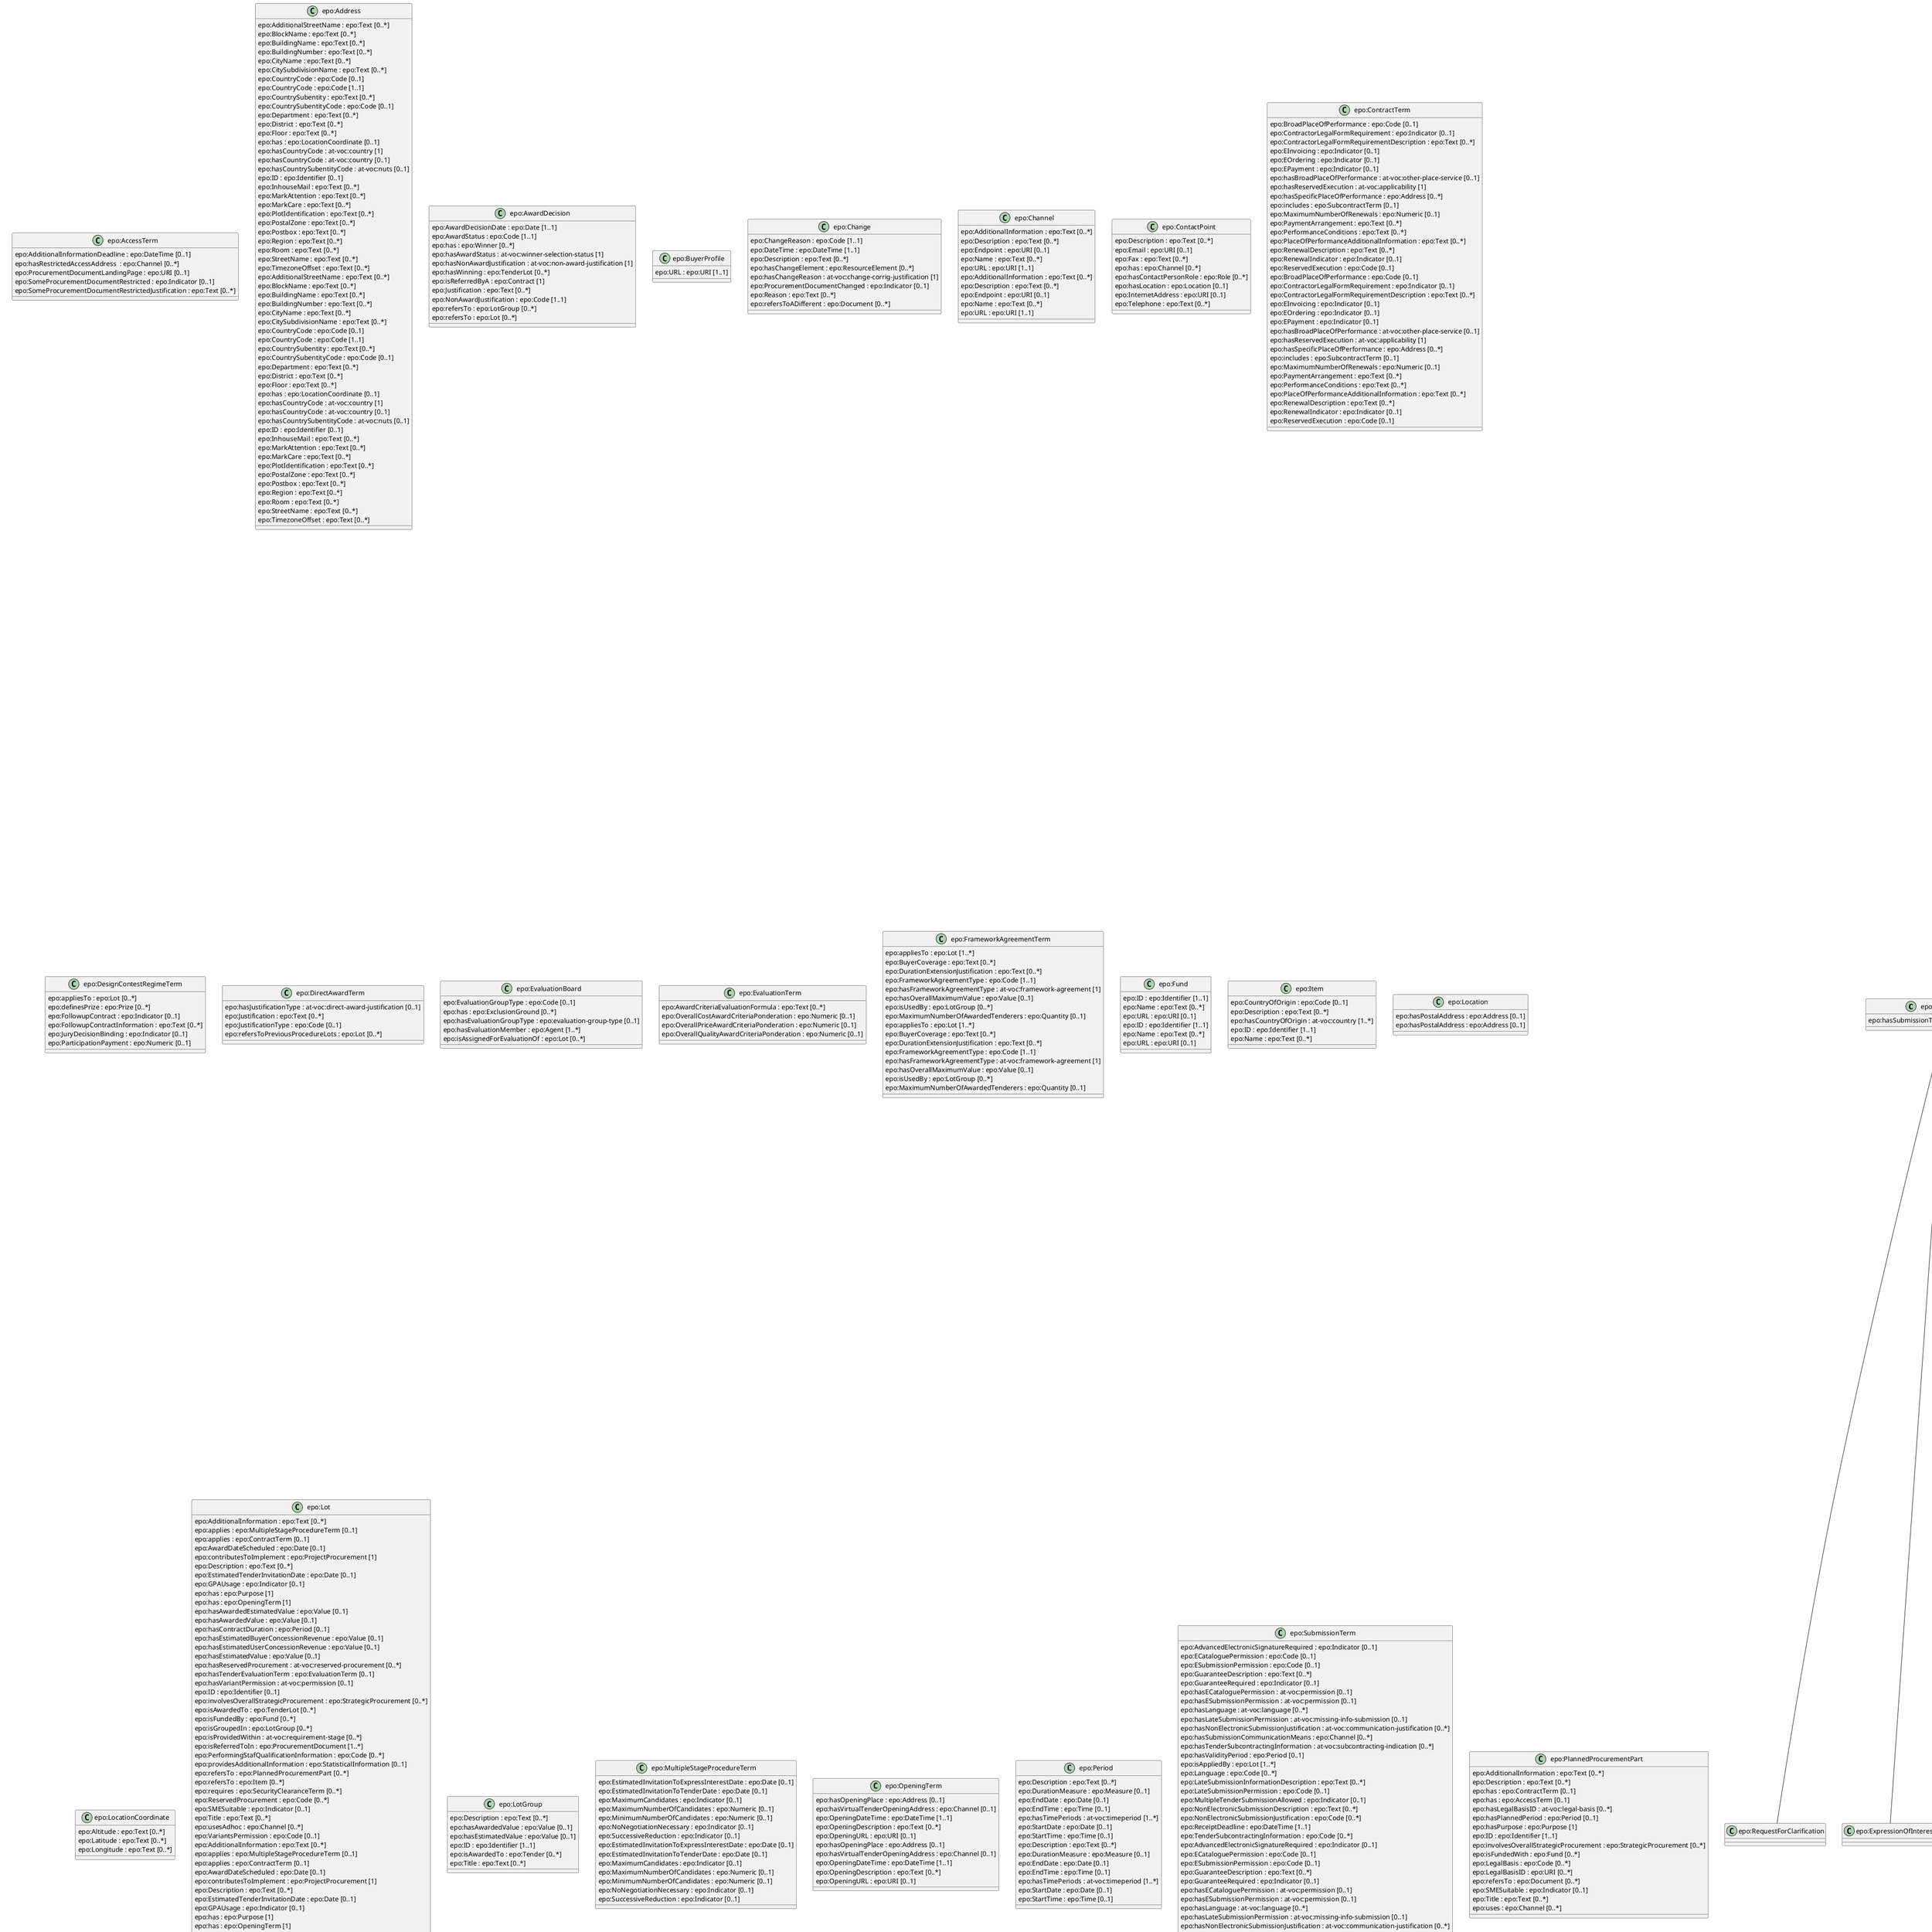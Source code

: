 
@startuml
class "epo:TenderDocument" {
  epo:hasSubmissionTerm : epo:SubmissionTerm [1]
}
class "epo:RequestForClarification" {

}
class "epo:ExpressionOfInterest" {

}
class "epo:RequestForParticipation" {

}
class "epo:AccessTerm" {
  epo:AdditionalInformationDeadline : epo:DateTime [0..1]
  epo:hasRestrictedAccessAddress  : epo:Channel [0..*]
  epo:ProcurementDocumentLandingPage : epo:URI [0..1]
  epo:SomeProcurementDocumentRestricted : epo:Indicator [0..1]
  epo:SomeProcurementDocumentRestrictedJustification : epo:Text [0..*]
}
class "epo:Address" {
  epo:AdditionalStreetName : epo:Text [0..*]
  epo:BlockName : epo:Text [0..*]
  epo:BuildingName : epo:Text [0..*]
  epo:BuildingNumber : epo:Text [0..*]
  epo:CityName : epo:Text [0..*]
  epo:CitySubdivisionName : epo:Text [0..*]
  epo:CountryCode : epo:Code [0..1]
  epo:CountryCode : epo:Code [1..1]
  epo:CountrySubentity : epo:Text [0..*]
  epo:CountrySubentityCode : epo:Code [0..1]
  epo:Department : epo:Text [0..*]
  epo:District : epo:Text [0..*]
  epo:Floor : epo:Text [0..*]
  epo:has : epo:LocationCoordinate [0..1]
  epo:hasCountryCode : at-voc:country [1]
  epo:hasCountryCode : at-voc:country [0..1]
  epo:hasCountrySubentityCode : at-voc:nuts [0..1]
  epo:ID : epo:Identifier [0..1]
  epo:InhouseMail : epo:Text [0..*]
  epo:MarkAttention : epo:Text [0..*]
  epo:MarkCare : epo:Text [0..*]
  epo:PlotIdentification : epo:Text [0..*]
  epo:PostalZone : epo:Text [0..*]
  epo:Postbox : epo:Text [0..*]
  epo:Region : epo:Text [0..*]
  epo:Room : epo:Text [0..*]
  epo:StreetName : epo:Text [0..*]
  epo:TimezoneOffset : epo:Text [0..*]
}
class "epo:Agent" {
  epo:Alias : epo:Text [0..*]
  epo:delegatesAncillaryActivitiesOn : epo:Agent [0..*]
  epo:ID : epo:Identifier [0..*]
  epo:isCreatorOf : epo:Document [1..*]
  epo:playsRole : epo:Role [0..*]
  epo:provides : epo:RegulatoryFrameworkInformation [0..*]
}
class "epo:AwardCriterion" {
  epo:AwardCriterionType : epo:Code [0..1]
  epo:Description : epo:Text [0..*]
  epo:FixedValue : epo:Numeric [0..1]
  epo:FixedValueType : epo:Code [0..1]
  epo:Formula : epo:Text [0..*]
  epo:hasAwardCriterionType : at-voc:award-criterion-type [0..1]
  epo:hasFixedValueType : at-voc:number-fixed [0..1]
  epo:hasThresholdType : at-voc:number-threshold [0..*]
  epo:hasWeightValueType : at-voc:number-weight [0..1]
  epo:ID : epo:Identifier [1..1]
  epo:isUsedToAward : epo:LotGroup [0..*]
  epo:isUsedToAward : epo:Lot [0..*]
  epo:ThresholdType : epo:Code [0..*]
  epo:ThresholdValue : epo:Numeric [0..1]
  epo:WeightValue : epo:Numeric [0..1]
  epo:WeightValueType : epo:Code [0..1]
  epo:WeigthingJustification : epo:Text [0..*]
}
class "epo:AwardDecision" {
  epo:AwardDecisionDate : epo:Date [1..1]
  epo:AwardStatus : epo:Code [1..1]
  epo:has : epo:Winner [0..*]
  epo:hasAwardStatus : at-voc:winner-selection-status [1]
  epo:hasNonAwardJustification : at-voc:non-award-justification [1]
  epo:hasWinning : epo:TenderLot [0..*]
  epo:isReferredByA : epo:Contract [1]
  epo:Justification : epo:Text [0..*]
  epo:NonAwardJustification : epo:Code [1..1]
  epo:refersTo : epo:LotGroup [0..*]
  epo:refersTo : epo:Lot [0..*]
}
class "epo:Business" {
  epo:hasBeneficialOwner : epo:Person [0..*]
  epo:hasSize : at-voc:economic-operator-size [0..1]
  epo:ListedCompany : epo:Indicator [0..1]
  epo:Size : epo:Code [0..1]
}
class "epo:Buyer" {
  epo:ActivityDescription : epo:Text [0..*]
  epo:appoints : epo:EvaluationBoard [0..1]
  epo:BuyerLegalType : epo:Code [0..1]
  epo:BuyerLegalTypeDescription : epo:Text [0..*]
  epo:ContractingEntity : epo:Indicator [0..1]
  epo:executesPayment : epo:Lot [0..*]
  epo:has : epo:BuyerProfile [0..1]
  epo:hasBuyerLegalType : at-voc:buyer-legal-type [1]
  epo:hasMainActivityType : at-voc:main-activity [0..1]
  epo:isGroupLeader : epo:Lot [0..*]
  epo:MainActivityType : epo:Code [0..1]
  epo:makesDecsion : epo:AwardDecision [0..*]
  epo:plans : epo:PlannedProcurementPart [0..*]
  epo:processesRequestsToParticipate : epo:Lot [0..*]
  epo:processesTenders : epo:Lot [0..*]
  epo:providesAdditionalInformationAboutProcurementProcedure : epo:Lot [0..*]
  epo:providesOfflineAccessToProcurementDocuments : epo:Lot [0..*]
  epo:providiesMoreInformationOnTimeLimitsForReviewProcedures : epo:Lot [0..*]
  epo:receivesRequestsToParticipate : epo:Lot [0..*]
  epo:receivesTenders : epo:Lot [0..*]
  epo:signsContract : epo:Lot [0..*]
  epo:usesBudgetToPayContract : epo:Lot [0..*]
  reg2015:executesPayment : epo:Procedure [0..*]
  reg2015:isGroupLeader : epo:Procedure [0..*]
  reg2015:processesRequestsToParticipate : epo:Procedure [0..*]
  reg2015:processesTenders : epo:Procedure [0..*]
  reg2015:providesAdditionalInformationAboutProcurementProcedure : epo:Procedure [0..*]
  reg2015:providesMoreInformationOnTimeLimitsForReviewProcedures : epo:Procedure [0..*]
  reg2015:providesOfflineAccessToProcurementDocuments : epo:Procedure [0..*]
  reg2015:receivesRequestsToParticipate : epo:Procedure [0..*]
  reg2015:receivesTenders : epo:Procedure [0..*]
  reg2015:signsContract : epo:Procedure [0..*]
  reg2015:usesBudgetToPayContract : epo:Procedure [0..*]
}
class "epo:BuyerProfile" {
  epo:URL : epo:URI [1..1]
}
class "epo:BuyerProfileNotice" {

}
class "epo:CallForCompetition" {
  epo:isNotifiedThrough : epo:Notice [0..*]
}
class "epo:CallForExpressionOfInterest" {

}
class "epo:CentralPurchasingBody" {
  epo:CPBType : epo:Code [0..1]
  epo:hasCentralPurchasingBodyType : epo:cpb-type [0..1]
}
class "epo:Change" {
  epo:ChangeReason : epo:Code [1..1]
  epo:DateTime : epo:DateTime [1..1]
  epo:Description : epo:Text [0..*]
  epo:hasChangeElement : epo:ResourceElement [0..*]
  epo:hasChangeReason : at-voc:change-corrig-justification [1]
  epo:ProcurementDocumentChanged : epo:Indicator [0..1]
  epo:Reason : epo:Text [0..*]
  epo:refersToADifferent : epo:Document [0..*]
}
class "epo:Channel" {
  epo:AdditionalInformation : epo:Text [0..*]
  epo:Description : epo:Text [0..*]
  epo:Endpoint : epo:URI [0..1]
  epo:Name : epo:Text [0..*]
  epo:URL : epo:URI [1..1]
}
class "epo:ContactPoint" {
  epo:Description : epo:Text [0..*]
  epo:Email : epo:URI [0..1]
  epo:Fax : epo:Text [0..*]
  epo:has : epo:Channel [0..*]
  epo:hasContactPersonRole : epo:Role [0..*]
  epo:hasLocation : epo:Location [0..1]
  epo:InternetAddress : epo:URI [0..1]
  epo:Telephone : epo:Text [0..*]
}
class "epo:Contract" {
  epo:attaches : epo:Document [0..*]
  epo:ContractConclusionDate : epo:Date [0..1]
  epo:EntryintoForceDate : epo:Date [0..1]
  epo:hasContractPurpose : epo:Purpose [1]
  epo:hasDuration : epo:Period [1]
  epo:hasDurationEvaluationPeriod : epo:Period [1]
  epo:hasEstimatedDuration : epo:Period [1]
  epo:hasProcurementValue : epo:Value [1]
  epo:ID : epo:Identifier [1..1]
  epo:isFundedBy : epo:Fund [0..*]
  epo:isSignedBy : epo:Agent [0..*]
  epo:mentions : epo:LotGroup [0..*]
  epo:refersTo : epo:Tender [1..*]
  epo:refersTo : epo:Lot [1..*]
  epo:refersToSignatory : epo:Winner [1..*]
  epo:Title : epo:Text [0..*]
}
class "epo:ContractAwardNotice" {
  epo:hasTotalFrameworkValue : epo:Value [0..1]
  epo:hasTotalValue : epo:Value [0..1]
  epo:notifiesAwardResult : epo:AwardDecision [1]
  epo:summarisesProcedure : epo:Procedure [0..*]
}
class "epo:ContractModificationNotice" {
  epo:Description : epo:Text [0..*]
  epo:hasContractModficationJustification : at-voc:modification-justification [1]
  epo:Justification : epo:Text [0..*]
  epo:ModificationReason : epo:Code [1..1]
  epo:modifies : epo:Contract [1]
  epo:refersTo : epo:ContractAwardNotice [1]
}
class "epo:ContractNotice" {
  epo:Recurrence : epo:Indicator [0..1]
  epo:RecurrenceDescription : epo:Text [0..*]
  epo:RecurrenceDescription : epo:Text [0..1]
}
class "epo:Contractor" {

}
class "epo:ContractTerm" {
  epo:BroadPlaceOfPerformance : epo:Code [0..1]
  epo:ContractorLegalFormRequirement : epo:Indicator [0..1]
  epo:ContractorLegalFormRequirementDescription : epo:Text [0..*]
  epo:EInvoicing : epo:Indicator [0..1]
  epo:EOrdering : epo:Indicator [0..1]
  epo:EPayment : epo:Indicator [0..1]
  epo:hasBroadPlaceOfPerformance : at-voc:other-place-service [0..1]
  epo:hasReservedExecution : at-voc:applicability [1]
  epo:hasSpecificPlaceOfPerformance : epo:Address [0..*]
  epo:includes : epo:SubcontractTerm [0..1]
  epo:MaximumNumberOfRenewals : epo:Numeric [0..1]
  epo:PaymentArrangement : epo:Text [0..*]
  epo:PerformanceConditions : epo:Text [0..*]
  epo:PlaceOfPerformanceAdditionalInformation : epo:Text [0..*]
  epo:RenewalDescription : epo:Text [0..*]
  epo:RenewalIndicator : epo:Indicator [0..1]
  epo:ReservedExecution : epo:Code [0..1]
}
class "epo:DesignContestRegimeTerm" {
  epo:appliesTo : epo:Lot [0..*]
  epo:definesPrize : epo:Prize [0..*]
  epo:FollowupContract : epo:Indicator [0..1]
  epo:FollowupContractInformation : epo:Text [0..*]
  epo:JuryDecisionBinding : epo:Indicator [0..1]
  epo:ParticipationPayment : epo:Numeric [0..1]
}
class "epo:DirectAwardTerm" {
  epo:hasJustificationType : at-voc:direct-award-justification [0..1]
  epo:Justification : epo:Text [0..*]
  epo:JustificationType : epo:Code [0..1]
  epo:refersToPreviousProcedureLots : epo:Lot [0..*]
}
class "epo:Document" {
  epo:changeRefersToInstance : epo:Document [0..*]
  epo:DispatchDate : epo:Date [0..1]
  epo:hasChange : epo:Change [0..*]
  epo:hasNonPublishedElement : epo:PublicationProvision [0..*]
  epo:hasOfficialLanguage : at-voc:language [1..*]
  epo:hasRestrictedCommunicationJustification : at-voc:communication-justification [1]
  epo:hasUnofficialLanguage : at-voc:language [0..*]
  epo:ID : epo:Identifier [0..*]
  epo:includes : epo:RegulatoryFrameworkInformation [0..*]
  epo:IsMadeAvailableVia : epo:Channel [0..*]
  epo:isSubmittedBy : epo:Agent [0..1]
  epo:OfficialLanguage : epo:Code [0..*]
  epo:ReceptionDate : epo:Date [0..1]
  epo:refersToPrevious : epo:Document [0..*]
  epo:relatesTo : epo:Procedure [0..*]
  epo:RestrictedCommunicationsJustification : epo:Code [0..1]
  epo:UnofficialLanguage : epo:Code [0..*]
  epo:UUID : epo:Identifier [1..1]
}
class "epo:DynamicPurchaseSystemTechnique" {
  epo:DPSTermination : epo:Indicator [0..1]
}
class "epo:EAuctionTechnique" {
  epo:EAuctionUsage : epo:Code [0..1]
  epo:hasEAuctionUsage : at-voc:usage [0..1]
}
class "epo:EconomicOperator" {
  epo:EORoleType : epo:Code [1..*]
  epo:hasEORoleType : espd:eo-role-type [1..*]
}
class "epo:EvaluationBoard" {
  epo:EvaluationGroupType : epo:Code [0..1]
  epo:has : epo:ExclusionGround [0..*]
  epo:hasEvaluationGroupType : epo:evaluation-group-type [0..1]
  epo:hasEvaluationMember : epo:Agent [1..*]
  epo:isAssignedForEvaluationOf : epo:Lot [0..*]
}
class "epo:EvaluationTerm" {
  epo:AwardCriteriaEvaluationFormula : epo:Text [0..*]
  epo:OverallCostAwardCriteriaPonderation : epo:Numeric [0..1]
  epo:OverallPriceAwardCriteriaPonderation : epo:Numeric [0..1]
  epo:OverallQualityAwardCriteriaPonderation : epo:Numeric [0..1]
}
class "epo:ExclusionGround" {
  epo:PersonalSituationCondition : epo:Text [0..*]
}
class "epo:FrameworkAgreement" {

}
class "epo:FrameworkAgreementTechnique" {
  epo:isConcludedBy : epo:FrameworkAgreement [0..*]
  epo:isOrganisedIn : epo:LotGroup [0..*]
  epo:uses : epo:EAuctionTechnique [0..*]
}
class "epo:FrameworkAgreementTerm" {
  epo:appliesTo : epo:Lot [1..*]
  epo:BuyerCoverage : epo:Text [0..*]
  epo:DurationExtensionJustification : epo:Text [0..*]
  epo:FrameworkAgreementType : epo:Code [1..1]
  epo:hasFrameworkAgreementType : at-voc:framework-agreement [1]
  epo:hasOverallMaximumValue : epo:Value [0..1]
  epo:isUsedBy : epo:LotGroup [0..*]
  epo:MaximumNumberOfAwardedTenderers : epo:Quantity [0..1]
}
class "epo:Fund" {
  epo:ID : epo:Identifier [1..1]
  epo:Name : epo:Text [0..*]
  epo:URL : epo:URI [0..1]
}
class "epo:GreenProcurement" {
  epo:fulfillsRequirement : at-voc:environmental-impact [1..*]
  epo:FulfillsRequirement : epo:Code [1..*]
}
class "epo:InnovativeProcurement" {
  epo:fulfillsRequirement : at-voc:innovative-acquisition [1..*]
  epo:FulfillsRequirement : epo:Code [1..*]
}
class "epo:Item" {
  epo:CountryOfOrigin : epo:Code [0..1]
  epo:Description : epo:Text [0..*]
  epo:hasCountryOfOrigin : at-voc:country [1..*]
  epo:ID : epo:Identifier [1..1]
  epo:Name : epo:Text [0..*]
}
class "epo:Location" {
  epo:hasPostalAddress : epo:Address [0..1]
}
class "epo:LocationCoordinate" {
  epo:Altitude : epo:Text [0..*]
  epo:Latitude : epo:Text [0..*]
  epo:Longitude : epo:Text [0..*]
}
class "epo:Lot" {
  epo:AdditionalInformation : epo:Text [0..*]
  epo:applies : epo:MultipleStageProcedureTerm [0..1]
  epo:applies : epo:ContractTerm [0..1]
  epo:AwardDateScheduled : epo:Date [0..1]
  epo:contributesToImplement : epo:ProjectProcurement [1]
  epo:Description : epo:Text [0..*]
  epo:EstimatedTenderInvitationDate : epo:Date [0..1]
  epo:GPAUsage : epo:Indicator [0..1]
  epo:has : epo:Purpose [1]
  epo:has : epo:OpeningTerm [1]
  epo:hasAwardedEstimatedValue : epo:Value [0..1]
  epo:hasAwardedValue : epo:Value [0..1]
  epo:hasContractDuration : epo:Period [0..1]
  epo:hasEstimatedBuyerConcessionRevenue : epo:Value [0..1]
  epo:hasEstimatedUserConcessionRevenue : epo:Value [0..1]
  epo:hasEstimatedValue : epo:Value [0..1]
  epo:hasReservedProcurement : at-voc:reserved-procurement [0..*]
  epo:hasTenderEvaluationTerm : epo:EvaluationTerm [0..1]
  epo:hasVariantPermission : at-voc:permission [0..1]
  epo:ID : epo:Identifier [0..1]
  epo:involvesOverallStrategicProcurement : epo:StrategicProcurement [0..*]
  epo:isAwardedTo : epo:TenderLot [0..*]
  epo:isFundedBy : epo:Fund [0..*]
  epo:isGroupedIn : epo:LotGroup [0..*]
  epo:isProvidedWithin : at-voc:requirement-stage [0..*]
  epo:isReferredToIn : epo:ProcurementDocument [1..*]
  epo:PerformingStafQualificationInformation : epo:Code [0..*]
  epo:providesAdditionalInformation : epo:StatisticalInformation [0..1]
  epo:refersTo : epo:PlannedProcurementPart [0..*]
  epo:refersTo : epo:Item [0..*]
  epo:requires : epo:SecurityClearanceTerm [0..*]
  epo:ReservedProcurement : epo:Code [0..*]
  epo:SMESuitable : epo:Indicator [0..1]
  epo:Title : epo:Text [0..*]
  epo:usesAdhoc : epo:Channel [0..*]
  epo:VariantsPermission : epo:Code [0..1]
}
class "epo:LotGroup" {
  epo:Description : epo:Text [0..*]
  epo:hasAwardedValue : epo:Value [0..1]
  epo:hasEstimatedValue : epo:Value [0..1]
  epo:ID : epo:Identifier [1..1]
  epo:isAwardedTo : epo:Tender [0..*]
  epo:Title : epo:Text [0..*]
}
class "epo:Mediator" {

}
class "epo:MultipleStageProcedureTerm" {
  epo:EstimatedInvitationToExpressInterestDate : epo:Date [0..1]
  epo:EstimatedInvitationToTenderDate : epo:Date [0..1]
  epo:MaximumCandidates : epo:Indicator [0..1]
  epo:MaximumNumberOfCandidates : epo:Numeric [0..1]
  epo:MinimumNumberOfCandidates : epo:Numeric [0..1]
  epo:NoNegotiationNecessary : epo:Indicator [0..1]
  epo:SuccessiveReduction : epo:Indicator [0..1]
}
class "epo:Notice" {
  epo:DPSScope : epo:Code [0..1]
  epo:FormType : epo:Code [1..1]
  epo:hasDPSScope : at-voc:dps-usage [0..1]
  epo:hasFormType : at-voc:form-type [1]
  epo:hasNotificationPhasesType : epo:notification-phases-content-types [0..1]
  epo:NotificationContentType : epo:Code [0..1]
  epo:notifies : epo:Procedure [0..*]
  epo:PreferredPublicationDate : epo:Date [0..1]
  epo:PublicationDate : epo:Date [1..1]
  epo:relatesToNotice : epo:Notice [0..*]
}
class "epo:OpeningTerm" {
  epo:hasOpeningPlace : epo:Address [0..1]
  epo:hasVirtualTenderOpeningAddress : epo:Channel [0..1]
  epo:OpeningDateTime : epo:DateTime [1..1]
  epo:OpeningDescription : epo:Text [0..*]
  epo:OpeningURL : epo:URI [0..1]
}
class "epo:Organisation" {
  epo:hasDefaultContactPoint : epo:ContactPoint [1..*]
  epo:hasLocation : epo:Location [0..*]
  epo:isMemberOf : epo:OrganisationGroup [0..*]
  epo:leadOf : epo:OrganisationGroup [0..*]
  epo:LegalFormType : epo:Code [0..1]
  epo:Name : epo:Text [0..*]
}
class "epo:OrganisationGroup" {
  epo:GroupType : epo:Text [0..*]
}
class "epo:Reviewer" {
  epo:providiesMoreInformationOnTimeLimitsForReviewProcedures : epo:Lot [0..*]
  reg2015:providesMoreInformationOnTimeLimitsForReviewProcedures : epo:Procedure [0..*]
}
class "epo:Period" {
  epo:Description : epo:Text [0..*]
  epo:DurationMeasure : epo:Measure [0..1]
  epo:EndDate : epo:Date [0..1]
  epo:EndTime : epo:Time [0..1]
  epo:hasTimePeriods : at-voc:timeperiod [1..*]
  epo:StartDate : epo:Date [0..1]
  epo:StartTime : epo:Time [0..1]
}
class "epo:Technique" {
  epo:Description : epo:Text [0..*]
  epo:hasValidityPeriod : epo:Period [0..1]
  epo:ID : epo:Identifier [0..1]
  epo:isAvailableVia : epo:Channel [0..*]
  epo:isUsedBy : epo:Lot [1..*]
}
class "epo:SubmissionTerm" {
  epo:AdvancedElectronicSignatureRequired : epo:Indicator [0..1]
  epo:ECataloguePermission : epo:Code [0..1]
  epo:ESubmissionPermission : epo:Code [0..1]
  epo:GuaranteeDescription : epo:Text [0..*]
  epo:GuaranteeRequired : epo:Indicator [0..1]
  epo:hasECataloguePermission : at-voc:permission [0..1]
  epo:hasESubmissionPermission : at-voc:permission [0..1]
  epo:hasLanguage : at-voc:language [0..*]
  epo:hasLateSubmissionPermission : at-voc:missing-info-submission [0..1]
  epo:hasNonElectronicSubmissionJustification : at-voc:communication-justification [0..*]
  epo:hasSubmissionCommunicationMeans : epo:Channel [0..*]
  epo:hasTenderSubcontractingInformation : at-voc:subcontracting-indication [0..*]
  epo:hasValidityPeriod : epo:Period [0..1]
  epo:isAppliedBy : epo:Lot [1..*]
  epo:Language : epo:Code [0..*]
  epo:LateSubmissionInformationDescription : epo:Text [0..*]
  epo:LateSubmissionPermission : epo:Code [0..1]
  epo:MultipleTenderSubmissionAllowed : epo:Indicator [0..1]
  epo:NonElectronicSubmissionDescription : epo:Text [0..*]
  epo:NonElectronicSubmissionJustification : epo:Code [0..*]
  epo:ReceiptDeadline : epo:DateTime [1..1]
  epo:TenderSubcontractingInformation : epo:Code [0..*]
}
class "epo:Period" {
  epo:Description : epo:Text [0..*]
  epo:DurationMeasure : epo:Measure [0..1]
  epo:EndDate : epo:Date [0..1]
  epo:EndTime : epo:Time [0..1]
  epo:hasTimePeriods : at-voc:timeperiod [1..*]
  epo:StartDate : epo:Date [0..1]
  epo:StartTime : epo:Time [0..1]
}
class "epo:Person" {
  epo:AlternativeName : epo:Text [0..*]
  epo:BirthFamilyName : epo:Text [0..*]
  epo:DateOfBirth : epo:Date [0..1]
  epo:DateOfDeath : epo:Date [0..1]
  epo:FamilyName : epo:Text [0..*]
  epo:FullName : epo:Text [0..*]
  epo:GivenName : epo:Text [0..*]
  epo:hasCountryOfBirth : epo:Location [1]
  epo:hasLegalLocation : epo:Location [0..1]
  epo:hasNationality : at-voc:country [0..*]
  epo:ID : epo:Identifier [0..1]
  epo:Nationality : epo:Code [0..*]
  epo:PatronimicName : epo:Text [0..*]
}
class "epo:PlannedProcurementPart" {
  epo:AdditionalInformation : epo:Text [0..*]
  epo:Description : epo:Text [0..*]
  epo:has : epo:ContractTerm [0..1]
  epo:has : epo:AccessTerm [0..1]
  epo:hasLegalBasisID : at-voc:legal-basis [0..*]
  epo:hasPlannedPeriod : epo:Period [0..1]
  epo:hasPurpose : epo:Purpose [1]
  epo:ID : epo:Identifier [1..1]
  epo:involvesOverallStrategicProcurement : epo:StrategicProcurement [0..*]
  epo:isFundedWith : epo:Fund [0..*]
  epo:LegalBasis : epo:Code [0..*]
  epo:LegalBasisID : epo:URI [0..*]
  epo:refersTo : epo:Document [0..*]
  epo:SMESuitable : epo:Indicator [0..1]
  epo:Title : epo:Text [0..*]
  epo:uses : epo:Channel [0..*]
}
class "epo:MultipleStageProcedureTerm" {
  epo:EstimatedInvitationToExpressInterestDate : epo:Date [0..1]
  epo:EstimatedInvitationToTenderDate : epo:Date [0..1]
  epo:MaximumCandidates : epo:Indicator [0..1]
  epo:MaximumNumberOfCandidates : epo:Numeric [0..1]
  epo:MinimumNumberOfCandidates : epo:Numeric [0..1]
  epo:NoNegotiationNecessary : epo:Indicator [0..1]
  epo:SuccessiveReduction : epo:Indicator [0..1]
}
class "epo:ContractTerm" {
  epo:BroadPlaceOfPerformance : epo:Code [0..1]
  epo:ContractorLegalFormRequirement : epo:Indicator [0..1]
  epo:ContractorLegalFormRequirementDescription : epo:Text [0..*]
  epo:EInvoicing : epo:Indicator [0..1]
  epo:EOrdering : epo:Indicator [0..1]
  epo:EPayment : epo:Indicator [0..1]
  epo:hasBroadPlaceOfPerformance : at-voc:other-place-service [0..1]
  epo:hasReservedExecution : at-voc:applicability [1]
  epo:hasSpecificPlaceOfPerformance : epo:Address [0..*]
  epo:includes : epo:SubcontractTerm [0..1]
  epo:MaximumNumberOfRenewals : epo:Numeric [0..1]
  epo:PaymentArrangement : epo:Text [0..*]
  epo:PerformanceConditions : epo:Text [0..*]
  epo:PlaceOfPerformanceAdditionalInformation : epo:Text [0..*]
  epo:RenewalDescription : epo:Text [0..*]
  epo:RenewalIndicator : epo:Indicator [0..1]
  epo:ReservedExecution : epo:Code [0..1]
}
class "epo:Fund" {
  epo:ID : epo:Identifier [1..1]
  epo:Name : epo:Text [0..*]
  epo:URL : epo:URI [0..1]
}
class "epo:ProcurementServiceProvider" {
  epo:executesPayment : epo:Lot [0..*]
  epo:isGroupLeader : epo:Lot [0..*]
  epo:manages : epo:BuyerProfile [0..1]
  epo:processesRequestsToParticipate : epo:Lot [0..*]
  epo:processesTenders : epo:Lot [0..*]
  epo:providesAdditionalInformationAboutProcurementProcedure : epo:Lot [0..*]
  epo:providesOfflineAccessToProcurementDocuments : epo:Lot [0..*]
  epo:providiesMoreInformationOnTimeLimitsForReviewProcedures : epo:Lot [0..*]
  epo:receivesRequestsToParticipate : epo:Lot [0..*]
  epo:receivesTenders : epo:Lot [0..*]
  epo:signsContract : epo:Lot [0..*]
  epo:usesBudgetToPayContract : epo:Lot [0..*]
  reg2015:executesPayment : epo:Procedure [0..*]
  reg2015:isGroupLeader : epo:Procedure [0..*]
  reg2015:processesRequestsToParticipate : epo:Procedure [0..*]
  reg2015:processesTenders : epo:Procedure [0..*]
  reg2015:providesAdditionalInformationAboutProcurementProcedure : epo:Procedure [0..*]
  reg2015:providesOfflineAccessToProcurementDocuments : epo:Procedure [0..*]
  reg2015:receivesRequestsToParticipate : epo:Procedure [0..*]
  reg2015:receivesTenders : epo:Procedure [0..*]
  reg2015:signsContract : epo:Procedure [0..*]
  reg2015:usesBudgetToPayContract : epo:Procedure [0..*]
}
class "epo:Role" {
  epo:Description : epo:Text [0..*]
  epo:has : epo:ContactPoint [0..*]
  epo:Title : epo:Text [0..*]
  reg2015:isInvolvedIn : epo:Procedure [0..*]
}
class "epo:Channel" {
  epo:AdditionalInformation : epo:Text [0..*]
  epo:Description : epo:Text [0..*]
  epo:Endpoint : epo:URI [0..1]
  epo:Name : epo:Text [0..*]
  epo:URL : epo:URI [1..1]
}
class "epo:PriorInformationNotice" {
  epo:EstimatedContractNoticePublicationDate : epo:Date [1..1]
  epo:EstimatedContractNoticePublicationDate : epo:Date [0..1]
  epo:notifies : epo:PlannedProcurementPart [0..*]
}
class "epo:Prize" {
  epo:PrizeRank : epo:Numeric [0..1]
  epo:PrizeValue : epo:Amount [0..1]
}
class "epo:Procedure" {
  epo:Accelerated : epo:Indicator [0..1]
  epo:AcceleratedProcedureJustification : epo:Text [0..*]
  epo:ChoiceJustification : epo:Text [0..*]
  epo:CompetitionTermination : epo:Indicator [0..1]
  epo:Description : epo:Text [0..*]
  epo:DesignContest : epo:Indicator [0..1]
  epo:has : epo:ProcedureTerm [0..1]
  epo:has : epo:DirectAwardTerm [0..1]
  epo:hasEstimatedValue : epo:Value [1]
  epo:hasLegalBasis : at-voc:legal-basis [0..*]
  epo:hasLegalRegime : epo:legal-regime [0..*]
  epo:hasOverallPurpose : epo:Purpose [0..1]
  epo:hasProcedureType : at-voc:procurement-procedure-type [1]
  epo:hasTotalValue : epo:Value [1]
  epo:ID : epo:Identifier [1..1]
  epo:involvesOverallStrategicProcurement : epo:StrategicProcurement [0..*]
  epo:isConcludedBy : epo:Contract [0..*]
  epo:isResponsiblityOf : epo:Buyer [1..*]
  epo:leadsTo : epo:Contract [1..*]
  epo:LegalBasis : epo:Code [0..1]
  epo:LegalBasis : epo:Code [0..*]
  epo:LegalBasisID : epo:URI [0..*]
  epo:LegalRegime : epo:Code [0..*]
  epo:LotMinimumSubmission : epo:Numeric [0..1]
  epo:LotSubmissionLimit : epo:Numeric [0..1]
  epo:MainFeature : epo:Text [0..*]
  epo:MaximumNumberOfLotsToBeAwarded : epo:Numeric [0..1]
  epo:ProcedureType : epo:Code [1..1]
  epo:specifies : epo:Lot [1..*]
  epo:Title : epo:Text [0..*]
  epo:uses : epo:ExclusionGround [0..*]
  epo:uses : epo:AccessTerm [0..*]
  reg2015:AdditionalInformation : epo:Text [0..*]
  reg2015:AwardedByCPB : epo:Code [0..1]
  reg2015:BuyerLegalType : epo:Code [0..1]
  reg2015:BuyerLegalTypeDescription : epo:Text [0..*]
  reg2015:BuyerMainActivity : epo:Code [0..1]
  reg2015:BuyerMainActivityDescription : epo:Text [0..*]
  reg2015:DeadlineTendersAndRequest : epo:DateTime [1..1]
  reg2015:EstimatedTenderAndRequestInvitationDate : epo:Date [0..1]
  reg2015:GPAUsage : epo:Indicator [0..1]
  reg2015:JointProcurement : epo:Indicator [0..1]
  reg2015:LanguagesTendersAndRequest : epo:Code [1..*]
  reg2015:LegalBasisDescription : epo:Text [0..*]
  reg2015:PerformingStaffQualificationInformation : epo:Indicator [0..1]
  reg2015:PublicationOfCallForCompetition : epo:Indicator [0..1]
  reg2015:VariantPermission : epo:Code [0..1]
  null : epo :Procurement Term 
  null : epo :Procedure 
  reg2015:applies : epo:FrameworkAgreementTerm [0..*]
  reg2015:applies : epo:ReviewTerm [0..*]
  reg2015:applies : epo:SelectionCriterion [0..*]
  reg2015:applies : epo:OpeningTerm [0..*]
  reg2015:applies : epo:ContractTerm [0..*]
  reg2015:applies : epo:SubmissionTerm [0..*]
  reg2015:has : epo:MultipleStageProcedureTerm [0..1]
  reg2015:hasBuyerLegalType : at-voc:buyer-legal-type [0..1]
  reg2015:hasCriteriaInProcurementDocument : epo:ProcurementCriterion [1..*]
  reg2015:hasFrameworkAgreementDuration : epo:Period [0..1]
  reg2015:hasReservedProcurement : at-voc:reserved-procurement [1..*]
  reg2015:isFundedBy : epo:Fund [0..*]
  reg2015:requires : epo:SecurityClearanceTerm [1..*]
  reg2015:uses : epo:Technique [0..*]
  reg2015:usesAdhoc : epo:Channel [0..*]
  reg2015:usesToAward : epo:AwardCriterion [0..*]
}
class "epo:OpeningTerm" {
  epo:hasOpeningPlace : epo:Address [0..1]
  epo:hasVirtualTenderOpeningAddress : epo:Channel [0..1]
  epo:OpeningDateTime : epo:DateTime [1..1]
  epo:OpeningDescription : epo:Text [0..*]
  epo:OpeningURL : epo:URI [0..1]
}
class "epo:SelectionCriterion" {
  epo:appliesTo : epo:LotGroup [0..*]
  epo:Formula : epo:Text [0..*]
  epo:hasSelectionCriterionType : at-voc:selection-criterion [0..1]
  epo:hasThresholdType : at-voc:number-threshold [0..*]
  epo:hasWeightValueType : at-voc:number-weight [0..*]
  epo:isAppliedBy : epo:Lot [0..*]
  epo:SelectionCriterionType : epo:Code [0..1]
  epo:ThresholdType : epo:Code [0..*]
  epo:ThresholdValue : epo:Numeric [1..1]
  epo:UsedForCandidateRestriction : epo:Indicator [0..1]
  epo:usedForReductionOfCandidates : epo:Lot [0..*]
  epo:WeightingJustification : epo:Text [0..*]
  epo:WeightValue : epo:Numeric [1..1]
  epo:WeightValueType : epo:Code [0..*]
}
class "epo:Procedure" {
  epo:Accelerated : epo:Indicator [0..1]
  epo:AcceleratedProcedureJustification : epo:Text [0..*]
  epo:ChoiceJustification : epo:Text [0..*]
  epo:CompetitionTermination : epo:Indicator [0..1]
  epo:Description : epo:Text [0..*]
  epo:DesignContest : epo:Indicator [0..1]
  epo:has : epo:ProcedureTerm [0..1]
  epo:has : epo:DirectAwardTerm [0..1]
  epo:hasEstimatedValue : epo:Value [1]
  epo:hasLegalBasis : at-voc:legal-basis [0..*]
  epo:hasLegalRegime : epo:legal-regime [0..*]
  epo:hasOverallPurpose : epo:Purpose [0..1]
  epo:hasProcedureType : at-voc:procurement-procedure-type [1]
  epo:hasTotalValue : epo:Value [1]
  epo:ID : epo:Identifier [1..1]
  epo:involvesOverallStrategicProcurement : epo:StrategicProcurement [0..*]
  epo:isConcludedBy : epo:Contract [0..*]
  epo:isResponsiblityOf : epo:Buyer [1..*]
  epo:leadsTo : epo:Contract [1..*]
  epo:LegalBasis : epo:Code [0..1]
  epo:LegalBasis : epo:Code [0..*]
  epo:LegalBasisID : epo:URI [0..*]
  epo:LegalRegime : epo:Code [0..*]
  epo:LotMinimumSubmission : epo:Numeric [0..1]
  epo:LotSubmissionLimit : epo:Numeric [0..1]
  epo:MainFeature : epo:Text [0..*]
  epo:MaximumNumberOfLotsToBeAwarded : epo:Numeric [0..1]
  epo:ProcedureType : epo:Code [1..1]
  epo:specifies : epo:Lot [1..*]
  epo:Title : epo:Text [0..*]
  epo:uses : epo:ExclusionGround [0..*]
  epo:uses : epo:AccessTerm [0..*]
  reg2015:AdditionalInformation : epo:Text [0..*]
  reg2015:AwardedByCPB : epo:Code [0..1]
  reg2015:BuyerLegalType : epo:Code [0..1]
  reg2015:BuyerLegalTypeDescription : epo:Text [0..*]
  reg2015:BuyerMainActivity : epo:Code [0..1]
  reg2015:BuyerMainActivityDescription : epo:Text [0..*]
  reg2015:DeadlineTendersAndRequest : epo:DateTime [1..1]
  reg2015:EstimatedTenderAndRequestInvitationDate : epo:Date [0..1]
  reg2015:GPAUsage : epo:Indicator [0..1]
  reg2015:JointProcurement : epo:Indicator [0..1]
  reg2015:LanguagesTendersAndRequest : epo:Code [1..*]
  reg2015:LegalBasisDescription : epo:Text [0..*]
  reg2015:PerformingStaffQualificationInformation : epo:Indicator [0..1]
  reg2015:PublicationOfCallForCompetition : epo:Indicator [0..1]
  reg2015:VariantPermission : epo:Code [0..1]
  null : epo :Procurement Term 
  null : epo :Procedure 
  reg2015:applies : epo:FrameworkAgreementTerm [0..*]
  reg2015:applies : epo:ReviewTerm [0..*]
  reg2015:applies : epo:SelectionCriterion [0..*]
  reg2015:applies : epo:OpeningTerm [0..*]
  reg2015:applies : epo:ContractTerm [0..*]
  reg2015:applies : epo:SubmissionTerm [0..*]
  reg2015:has : epo:MultipleStageProcedureTerm [0..1]
  reg2015:hasBuyerLegalType : at-voc:buyer-legal-type [0..1]
  reg2015:hasCriteriaInProcurementDocument : epo:ProcurementCriterion [1..*]
  reg2015:hasFrameworkAgreementDuration : epo:Period [0..1]
  reg2015:hasReservedProcurement : at-voc:reserved-procurement [1..*]
  reg2015:isFundedBy : epo:Fund [0..*]
  reg2015:requires : epo:SecurityClearanceTerm [1..*]
  reg2015:uses : epo:Technique [0..*]
  reg2015:usesAdhoc : epo:Channel [0..*]
  reg2015:usesToAward : epo:AwardCriterion [0..*]
}
class "epo:Buyer" {
  epo:ActivityDescription : epo:Text [0..*]
  epo:appoints : epo:EvaluationBoard [0..1]
  epo:BuyerLegalType : epo:Code [0..1]
  epo:BuyerLegalTypeDescription : epo:Text [0..*]
  epo:ContractingEntity : epo:Indicator [0..1]
  epo:executesPayment : epo:Lot [0..*]
  epo:has : epo:BuyerProfile [0..1]
  epo:hasBuyerLegalType : at-voc:buyer-legal-type [1]
  epo:hasMainActivityType : at-voc:main-activity [0..1]
  epo:isGroupLeader : epo:Lot [0..*]
  epo:MainActivityType : epo:Code [0..1]
  epo:makesDecsion : epo:AwardDecision [0..*]
  epo:plans : epo:PlannedProcurementPart [0..*]
  epo:processesRequestsToParticipate : epo:Lot [0..*]
  epo:processesTenders : epo:Lot [0..*]
  epo:providesAdditionalInformationAboutProcurementProcedure : epo:Lot [0..*]
  epo:providesOfflineAccessToProcurementDocuments : epo:Lot [0..*]
  epo:providiesMoreInformationOnTimeLimitsForReviewProcedures : epo:Lot [0..*]
  epo:receivesRequestsToParticipate : epo:Lot [0..*]
  epo:receivesTenders : epo:Lot [0..*]
  epo:signsContract : epo:Lot [0..*]
  epo:usesBudgetToPayContract : epo:Lot [0..*]
  reg2015:executesPayment : epo:Procedure [0..*]
  reg2015:isGroupLeader : epo:Procedure [0..*]
  reg2015:processesRequestsToParticipate : epo:Procedure [0..*]
  reg2015:processesTenders : epo:Procedure [0..*]
  reg2015:providesAdditionalInformationAboutProcurementProcedure : epo:Procedure [0..*]
  reg2015:providesMoreInformationOnTimeLimitsForReviewProcedures : epo:Procedure [0..*]
  reg2015:providesOfflineAccessToProcurementDocuments : epo:Procedure [0..*]
  reg2015:receivesRequestsToParticipate : epo:Procedure [0..*]
  reg2015:receivesTenders : epo:Procedure [0..*]
  reg2015:signsContract : epo:Procedure [0..*]
  reg2015:usesBudgetToPayContract : epo:Procedure [0..*]
}
class "epo:AwardCriterion" {
  epo:AwardCriterionType : epo:Code [0..1]
  epo:Description : epo:Text [0..*]
  epo:FixedValue : epo:Numeric [0..1]
  epo:FixedValueType : epo:Code [0..1]
  epo:Formula : epo:Text [0..*]
  epo:hasAwardCriterionType : at-voc:award-criterion-type [0..1]
  epo:hasFixedValueType : at-voc:number-fixed [0..1]
  epo:hasThresholdType : at-voc:number-threshold [0..*]
  epo:hasWeightValueType : at-voc:number-weight [0..1]
  epo:ID : epo:Identifier [1..1]
  epo:isUsedToAward : epo:LotGroup [0..*]
  epo:isUsedToAward : epo:Lot [0..*]
  epo:ThresholdType : epo:Code [0..*]
  epo:ThresholdValue : epo:Numeric [0..1]
  epo:WeightValue : epo:Numeric [0..1]
  epo:WeightValueType : epo:Code [0..1]
  epo:WeigthingJustification : epo:Text [0..*]
}
class "epo:ReviewTerm" {
  epo:isAppliedBy : epo:Lot [0..1]
  epo:ReviewDeadline : epo:DateTime [0..1]
  epo:ReviewDeadlineInformation : epo:Text [0..*]
  epo:ReviewProcedure : epo:Text [0..*]
}
class "epo:ProcedureTerm" {
  epo:AdditionalInformationDeadline : epo:DateTime [0..1]
  epo:combineLotsInto : epo:LotGroup [0..*]
  epo:EstimatedTenderInvitationDate : epo:Date [0..1]
  epo:GroupLotEvaluationMethod : epo:Text [0..*]
  epo:hasClarificationsAvailableVia : epo:Channel [0..*]
  epo:hasQuestionsMadeAvailableVia  : epo:Channel [0..*]
  epo:LotAwardLimit : epo:Numeric [0..1]
  epo:ReceiptExpressionsDeadline : epo:DateTime [0..1]
}
class "epo:ProcurementCriterion" {
  epo:Description : epo:Text [0..*]
  epo:ID : epo:Identifier [1..1]
  epo:Name : epo:Text [0..*]
}
class "epo:Organisation" {
  epo:hasDefaultContactPoint : epo:ContactPoint [1..*]
  epo:hasLocation : epo:Location [0..*]
  epo:isMemberOf : epo:OrganisationGroup [0..*]
  epo:leadOf : epo:OrganisationGroup [0..*]
  epo:LegalFormType : epo:Code [0..1]
  epo:Name : epo:Text [0..*]
}
class "epo:Location" {
  epo:hasPostalAddress : epo:Address [0..1]
}
class "epo:ContractAwardNotice" {
  epo:hasTotalFrameworkValue : epo:Value [0..1]
  epo:hasTotalValue : epo:Value [0..1]
  epo:notifiesAwardResult : epo:AwardDecision [1]
  epo:summarisesProcedure : epo:Procedure [0..*]
}
class "epo:Value" {
  epo:CalculationMethod : epo:Text [0..*]
  epo:MaximumAmount : epo:Amount [0..1]
  epo:MinimumAmount : epo:Amount [0..1]
  epo:OverallAmount : epo:Amount [0..1]
  epo:VATIncludedIndicator : epo:Indicator [0..1]
  epo:VATPercentage : epo:Numeric [0..1]
}
class "epo:Address" {
  epo:AdditionalStreetName : epo:Text [0..*]
  epo:BlockName : epo:Text [0..*]
  epo:BuildingName : epo:Text [0..*]
  epo:BuildingNumber : epo:Text [0..*]
  epo:CityName : epo:Text [0..*]
  epo:CitySubdivisionName : epo:Text [0..*]
  epo:CountryCode : epo:Code [0..1]
  epo:CountryCode : epo:Code [1..1]
  epo:CountrySubentity : epo:Text [0..*]
  epo:CountrySubentityCode : epo:Code [0..1]
  epo:Department : epo:Text [0..*]
  epo:District : epo:Text [0..*]
  epo:Floor : epo:Text [0..*]
  epo:has : epo:LocationCoordinate [0..1]
  epo:hasCountryCode : at-voc:country [1]
  epo:hasCountryCode : at-voc:country [0..1]
  epo:hasCountrySubentityCode : at-voc:nuts [0..1]
  epo:ID : epo:Identifier [0..1]
  epo:InhouseMail : epo:Text [0..*]
  epo:MarkAttention : epo:Text [0..*]
  epo:MarkCare : epo:Text [0..*]
  epo:PlotIdentification : epo:Text [0..*]
  epo:PostalZone : epo:Text [0..*]
  epo:Postbox : epo:Text [0..*]
  epo:Region : epo:Text [0..*]
  epo:Room : epo:Text [0..*]
  epo:StreetName : epo:Text [0..*]
  epo:TimezoneOffset : epo:Text [0..*]
}
class "epo:Lot" {
  epo:AdditionalInformation : epo:Text [0..*]
  epo:applies : epo:MultipleStageProcedureTerm [0..1]
  epo:applies : epo:ContractTerm [0..1]
  epo:AwardDateScheduled : epo:Date [0..1]
  epo:contributesToImplement : epo:ProjectProcurement [1]
  epo:Description : epo:Text [0..*]
  epo:EstimatedTenderInvitationDate : epo:Date [0..1]
  epo:GPAUsage : epo:Indicator [0..1]
  epo:has : epo:Purpose [1]
  epo:has : epo:OpeningTerm [1]
  epo:hasAwardedEstimatedValue : epo:Value [0..1]
  epo:hasAwardedValue : epo:Value [0..1]
  epo:hasContractDuration : epo:Period [0..1]
  epo:hasEstimatedBuyerConcessionRevenue : epo:Value [0..1]
  epo:hasEstimatedUserConcessionRevenue : epo:Value [0..1]
  epo:hasEstimatedValue : epo:Value [0..1]
  epo:hasReservedProcurement : at-voc:reserved-procurement [0..*]
  epo:hasTenderEvaluationTerm : epo:EvaluationTerm [0..1]
  epo:hasVariantPermission : at-voc:permission [0..1]
  epo:ID : epo:Identifier [0..1]
  epo:involvesOverallStrategicProcurement : epo:StrategicProcurement [0..*]
  epo:isAwardedTo : epo:TenderLot [0..*]
  epo:isFundedBy : epo:Fund [0..*]
  epo:isGroupedIn : epo:LotGroup [0..*]
  epo:isProvidedWithin : at-voc:requirement-stage [0..*]
  epo:isReferredToIn : epo:ProcurementDocument [1..*]
  epo:PerformingStafQualificationInformation : epo:Code [0..*]
  epo:providesAdditionalInformation : epo:StatisticalInformation [0..1]
  epo:refersTo : epo:PlannedProcurementPart [0..*]
  epo:refersTo : epo:Item [0..*]
  epo:requires : epo:SecurityClearanceTerm [0..*]
  epo:ReservedProcurement : epo:Code [0..*]
  epo:SMESuitable : epo:Indicator [0..1]
  epo:Title : epo:Text [0..*]
  epo:usesAdhoc : epo:Channel [0..*]
  epo:VariantsPermission : epo:Code [0..1]
}
class "epo:Role" {
  epo:Description : epo:Text [0..*]
  epo:has : epo:ContactPoint [0..*]
  epo:Title : epo:Text [0..*]
  reg2015:isInvolvedIn : epo:Procedure [0..*]
}
class "epo:ProcurementDocument" {
  epo:FreeEAccess : epo:Indicator [0..1]
}
class "epo:ProcurementServiceProvider" {
  epo:executesPayment : epo:Lot [0..*]
  epo:isGroupLeader : epo:Lot [0..*]
  epo:manages : epo:BuyerProfile [0..1]
  epo:processesRequestsToParticipate : epo:Lot [0..*]
  epo:processesTenders : epo:Lot [0..*]
  epo:providesAdditionalInformationAboutProcurementProcedure : epo:Lot [0..*]
  epo:providesOfflineAccessToProcurementDocuments : epo:Lot [0..*]
  epo:providiesMoreInformationOnTimeLimitsForReviewProcedures : epo:Lot [0..*]
  epo:receivesRequestsToParticipate : epo:Lot [0..*]
  epo:receivesTenders : epo:Lot [0..*]
  epo:signsContract : epo:Lot [0..*]
  epo:usesBudgetToPayContract : epo:Lot [0..*]
  reg2015:executesPayment : epo:Procedure [0..*]
  reg2015:isGroupLeader : epo:Procedure [0..*]
  reg2015:processesRequestsToParticipate : epo:Procedure [0..*]
  reg2015:processesTenders : epo:Procedure [0..*]
  reg2015:providesAdditionalInformationAboutProcurementProcedure : epo:Procedure [0..*]
  reg2015:providesOfflineAccessToProcurementDocuments : epo:Procedure [0..*]
  reg2015:receivesRequestsToParticipate : epo:Procedure [0..*]
  reg2015:receivesTenders : epo:Procedure [0..*]
  reg2015:signsContract : epo:Procedure [0..*]
  reg2015:usesBudgetToPayContract : epo:Procedure [0..*]
}
class "epo:StatisticalInformation" {
  epo:AbnormallyLowTenderLots : epo:Integer [0..1]
  epo:CleanVehicles : epo:Integer [0..1]
  epo:EEAReceivedTenderLots : epo:Integer [0..1]
  epo:ElectronicTenderLots : epo:Integer [0..1]
  epo:HighestReceivedTenderLotValues : epo:Amount [0..1]
  epo:InadmissibleTenderLots : epo:Integer [0..1]
  epo:LowestReceivedTenderLotValues : epo:Amount [0..1]
  epo:MediumTenderPerLots : epo:Integer [0..1]
  epo:NumberOfTenderersInvited : epo:Integer [0..1]
  epo:ReceivedMicroTenderLots : epo:Integer [0..1]
  epo:ReceivedNONEEATenderLots : epo:Integer [0..1]
  epo:ReceivedParticipationRequests : epo:Integer [0..1]
  epo:ReceivedReviewRequests : epo:Integer [0..1]
  epo:ReceivedSmallTenderLots : epo:Integer [0..1]
  epo:ReceivedSMETenderLots : epo:Integer [0..1]
  epo:ReceivedTenderLots : epo:Integer [1..1]
  epo:ReceivedTenderLots : epo:Integer [0..1]
  epo:TotalValueSubcontracted : epo:Integer [0..1]
  epo:TotalVehicles : epo:Integer [0..1]
  epo:UnverifiedTenderLots : epo:Integer [0..1]
  epo:ZeroEmissionVehicles : epo:Integer [0..1]
}
class "epo:PriorInformationNotice" {
  epo:EstimatedContractNoticePublicationDate : epo:Date [1..1]
  epo:EstimatedContractNoticePublicationDate : epo:Date [0..1]
  epo:notifies : epo:PlannedProcurementPart [0..*]
}
class "epo:Notice" {
  epo:DPSScope : epo:Code [0..1]
  epo:FormType : epo:Code [1..1]
  epo:hasDPSScope : at-voc:dps-usage [0..1]
  epo:hasFormType : at-voc:form-type [1]
  epo:hasNotificationPhasesType : epo:notification-phases-content-types [0..1]
  epo:NotificationContentType : epo:Code [0..1]
  epo:notifies : epo:Procedure [0..*]
  epo:PreferredPublicationDate : epo:Date [0..1]
  epo:PublicationDate : epo:Date [1..1]
  epo:relatesToNotice : epo:Notice [0..*]
}
class "epo:Procedure" {
  epo:Accelerated : epo:Indicator [0..1]
  epo:AcceleratedProcedureJustification : epo:Text [0..*]
  epo:ChoiceJustification : epo:Text [0..*]
  epo:CompetitionTermination : epo:Indicator [0..1]
  epo:Description : epo:Text [0..*]
  epo:DesignContest : epo:Indicator [0..1]
  epo:has : epo:ProcedureTerm [0..1]
  epo:has : epo:DirectAwardTerm [0..1]
  epo:hasEstimatedValue : epo:Value [1]
  epo:hasLegalBasis : at-voc:legal-basis [0..*]
  epo:hasLegalRegime : epo:legal-regime [0..*]
  epo:hasOverallPurpose : epo:Purpose [0..1]
  epo:hasProcedureType : at-voc:procurement-procedure-type [1]
  epo:hasTotalValue : epo:Value [1]
  epo:ID : epo:Identifier [1..1]
  epo:involvesOverallStrategicProcurement : epo:StrategicProcurement [0..*]
  epo:isConcludedBy : epo:Contract [0..*]
  epo:isResponsiblityOf : epo:Buyer [1..*]
  epo:leadsTo : epo:Contract [1..*]
  epo:LegalBasis : epo:Code [0..1]
  epo:LegalBasis : epo:Code [0..*]
  epo:LegalBasisID : epo:URI [0..*]
  epo:LegalRegime : epo:Code [0..*]
  epo:LotMinimumSubmission : epo:Numeric [0..1]
  epo:LotSubmissionLimit : epo:Numeric [0..1]
  epo:MainFeature : epo:Text [0..*]
  epo:MaximumNumberOfLotsToBeAwarded : epo:Numeric [0..1]
  epo:ProcedureType : epo:Code [1..1]
  epo:specifies : epo:Lot [1..*]
  epo:Title : epo:Text [0..*]
  epo:uses : epo:ExclusionGround [0..*]
  epo:uses : epo:AccessTerm [0..*]
  reg2015:AdditionalInformation : epo:Text [0..*]
  reg2015:AwardedByCPB : epo:Code [0..1]
  reg2015:BuyerLegalType : epo:Code [0..1]
  reg2015:BuyerLegalTypeDescription : epo:Text [0..*]
  reg2015:BuyerMainActivity : epo:Code [0..1]
  reg2015:BuyerMainActivityDescription : epo:Text [0..*]
  reg2015:DeadlineTendersAndRequest : epo:DateTime [1..1]
  reg2015:EstimatedTenderAndRequestInvitationDate : epo:Date [0..1]
  reg2015:GPAUsage : epo:Indicator [0..1]
  reg2015:JointProcurement : epo:Indicator [0..1]
  reg2015:LanguagesTendersAndRequest : epo:Code [1..*]
  reg2015:LegalBasisDescription : epo:Text [0..*]
  reg2015:PerformingStaffQualificationInformation : epo:Indicator [0..1]
  reg2015:PublicationOfCallForCompetition : epo:Indicator [0..1]
  reg2015:VariantPermission : epo:Code [0..1]
  null : epo :Procurement Term 
  null : epo :Procedure 
  reg2015:applies : epo:FrameworkAgreementTerm [0..*]
  reg2015:applies : epo:ReviewTerm [0..*]
  reg2015:applies : epo:SelectionCriterion [0..*]
  reg2015:applies : epo:OpeningTerm [0..*]
  reg2015:applies : epo:ContractTerm [0..*]
  reg2015:applies : epo:SubmissionTerm [0..*]
  reg2015:has : epo:MultipleStageProcedureTerm [0..1]
  reg2015:hasBuyerLegalType : at-voc:buyer-legal-type [0..1]
  reg2015:hasCriteriaInProcurementDocument : epo:ProcurementCriterion [1..*]
  reg2015:hasFrameworkAgreementDuration : epo:Period [0..1]
  reg2015:hasReservedProcurement : at-voc:reserved-procurement [1..*]
  reg2015:isFundedBy : epo:Fund [0..*]
  reg2015:requires : epo:SecurityClearanceTerm [1..*]
  reg2015:uses : epo:Technique [0..*]
  reg2015:usesAdhoc : epo:Channel [0..*]
  reg2015:usesToAward : epo:AwardCriterion [0..*]
}
class "epo:Document" {
  epo:changeRefersToInstance : epo:Document [0..*]
  epo:DispatchDate : epo:Date [0..1]
  epo:hasChange : epo:Change [0..*]
  epo:hasNonPublishedElement : epo:PublicationProvision [0..*]
  epo:hasOfficialLanguage : at-voc:language [1..*]
  epo:hasRestrictedCommunicationJustification : at-voc:communication-justification [1]
  epo:hasUnofficialLanguage : at-voc:language [0..*]
  epo:ID : epo:Identifier [0..*]
  epo:includes : epo:RegulatoryFrameworkInformation [0..*]
  epo:IsMadeAvailableVia : epo:Channel [0..*]
  epo:isSubmittedBy : epo:Agent [0..1]
  epo:OfficialLanguage : epo:Code [0..*]
  epo:ReceptionDate : epo:Date [0..1]
  epo:refersToPrevious : epo:Document [0..*]
  epo:relatesTo : epo:Procedure [0..*]
  epo:RestrictedCommunicationsJustification : epo:Code [0..1]
  epo:UnofficialLanguage : epo:Code [0..*]
  epo:UUID : epo:Identifier [1..1]
}
class "epo:Buyer" {
  epo:ActivityDescription : epo:Text [0..*]
  epo:appoints : epo:EvaluationBoard [0..1]
  epo:BuyerLegalType : epo:Code [0..1]
  epo:BuyerLegalTypeDescription : epo:Text [0..*]
  epo:ContractingEntity : epo:Indicator [0..1]
  epo:executesPayment : epo:Lot [0..*]
  epo:has : epo:BuyerProfile [0..1]
  epo:hasBuyerLegalType : at-voc:buyer-legal-type [1]
  epo:hasMainActivityType : at-voc:main-activity [0..1]
  epo:isGroupLeader : epo:Lot [0..*]
  epo:MainActivityType : epo:Code [0..1]
  epo:makesDecsion : epo:AwardDecision [0..*]
  epo:plans : epo:PlannedProcurementPart [0..*]
  epo:processesRequestsToParticipate : epo:Lot [0..*]
  epo:processesTenders : epo:Lot [0..*]
  epo:providesAdditionalInformationAboutProcurementProcedure : epo:Lot [0..*]
  epo:providesOfflineAccessToProcurementDocuments : epo:Lot [0..*]
  epo:providiesMoreInformationOnTimeLimitsForReviewProcedures : epo:Lot [0..*]
  epo:receivesRequestsToParticipate : epo:Lot [0..*]
  epo:receivesTenders : epo:Lot [0..*]
  epo:signsContract : epo:Lot [0..*]
  epo:usesBudgetToPayContract : epo:Lot [0..*]
  reg2015:executesPayment : epo:Procedure [0..*]
  reg2015:isGroupLeader : epo:Procedure [0..*]
  reg2015:processesRequestsToParticipate : epo:Procedure [0..*]
  reg2015:processesTenders : epo:Procedure [0..*]
  reg2015:providesAdditionalInformationAboutProcurementProcedure : epo:Procedure [0..*]
  reg2015:providesMoreInformationOnTimeLimitsForReviewProcedures : epo:Procedure [0..*]
  reg2015:providesOfflineAccessToProcurementDocuments : epo:Procedure [0..*]
  reg2015:receivesRequestsToParticipate : epo:Procedure [0..*]
  reg2015:receivesTenders : epo:Procedure [0..*]
  reg2015:signsContract : epo:Procedure [0..*]
  reg2015:usesBudgetToPayContract : epo:Procedure [0..*]
}
class "epo:ProjectProcurement" {
  epo:accessMarketThrough : epo:Procedure [0..*]
  epo:Description : epo:Text [0..*]
  epo:foreseesPlannedProcurementPart : epo:PlannedProcurementPart [0..*]
  epo:ID : epo:Identifier [1..1]
  epo:Title : epo:Text [0..*]
}
class "epo:CentralPurchasingBody" {
  epo:CPBType : epo:Code [0..1]
  epo:hasCentralPurchasingBodyType : epo:cpb-type [0..1]
}
class "epo:Purpose" {
  epo:AdditionalClassification : epo:Code [0..*]
  epo:AdditionalContractNature : epo:Code [0..*]
  epo:ContractNatureType : epo:Code [1..1]
  epo:ContractNatureType : epo:Code [0..1]
  epo:hasAdditionalClassification : at-voc:cpv [0..*]
  epo:hasAdditionalContractNature : at-voc:contract-nature [0..*]
  epo:hasContractNature : at-voc:contract-nature [1]
  epo:hasContractNatureType : at-voc:contract-nature [0..1]
  epo:hasMainClassification : at-voc:cpv [1]
  epo:hasMainClassification : at-voc:cpv [1..*]
  epo:hasOptionsPermission : at-voc:permission [0..1]
  epo:MainClassification : epo:Code [1..1]
  epo:MainClassification : epo:Code [0..1]
  epo:OptionsDescription : epo:Text [0..*]
  epo:OptionsPermission : epo:Code [0..1]
  epo:TotalMagnitudeQuantity : epo:Quantity [0..1]
}
class "epo:Agent" {
  epo:Alias : epo:Text [0..*]
  epo:delegatesAncillaryActivitiesOn : epo:Agent [0..*]
  epo:ID : epo:Identifier [0..*]
  epo:isCreatorOf : epo:Document [1..*]
  epo:playsRole : epo:Role [0..*]
  epo:provides : epo:RegulatoryFrameworkInformation [0..*]
}
class "epo:ContractNotice" {
  epo:Recurrence : epo:Indicator [0..1]
  epo:RecurrenceDescription : epo:Text [0..*]
  epo:RecurrenceDescription : epo:Text [0..1]
}
class "epo:PublicationProvision" {
  epo:AvailabilityDate : epo:Date [0..1]
  epo:hasNonPublicationJustification : at-voc:non-publication-justification [0..1]
  epo:hasNonPublishedElement : epo:ResourceElement [0..*]
  epo:NonPublicationJustification : epo:Code [0..1]
  epo:NonPublicationJustificationDescription : epo:Text [0..*]
}
class "epo:PublicOrganisation" {
  null : epo:Agent 
}
class "epo:PurchaseContract" {
  epo:hasRulesSetBy : epo:FrameworkAgreement [0..1]
}
class "epo:ProcurementCriterion" {
  epo:Description : epo:Text [0..*]
  epo:ID : epo:Identifier [1..1]
  epo:Name : epo:Text [0..*]
}
class "epo:SecurityClearanceTerm" {
  epo:appliesTo : org:Site [1..*]
  epo:appliesTo : epo:Winner [1..*]
  epo:appliesTo : epo:Document [1..*]
  epo:Deadline : epo:DateTime [0..1]
  epo:Description : epo:Text [0..*]
}
class "epo:FrameworkAgreementTerm" {
  epo:appliesTo : epo:Lot [1..*]
  epo:BuyerCoverage : epo:Text [0..*]
  epo:DurationExtensionJustification : epo:Text [0..*]
  epo:FrameworkAgreementType : epo:Code [1..1]
  epo:hasFrameworkAgreementType : at-voc:framework-agreement [1]
  epo:hasOverallMaximumValue : epo:Value [0..1]
  epo:isUsedBy : epo:LotGroup [0..*]
  epo:MaximumNumberOfAwardedTenderers : epo:Quantity [0..1]
}
class "epo:Purpose" {
  epo:AdditionalClassification : epo:Code [0..*]
  epo:AdditionalContractNature : epo:Code [0..*]
  epo:ContractNatureType : epo:Code [1..1]
  epo:ContractNatureType : epo:Code [0..1]
  epo:hasAdditionalClassification : at-voc:cpv [0..*]
  epo:hasAdditionalContractNature : at-voc:contract-nature [0..*]
  epo:hasContractNature : at-voc:contract-nature [1]
  epo:hasContractNatureType : at-voc:contract-nature [0..1]
  epo:hasMainClassification : at-voc:cpv [1]
  epo:hasMainClassification : at-voc:cpv [1..*]
  epo:hasOptionsPermission : at-voc:permission [0..1]
  epo:MainClassification : epo:Code [1..1]
  epo:MainClassification : epo:Code [0..1]
  epo:OptionsDescription : epo:Text [0..*]
  epo:OptionsPermission : epo:Code [0..1]
  epo:TotalMagnitudeQuantity : epo:Quantity [0..1]
}
class "epo:RegulatoryFrameworkInformation" {
  epo:hasRegulatoryFrameworkProvider : epo:regulatory-framework-provider [1..*]
  epo:RegulatoryFrameworkProvider : epo:Code [1..*]
}
class "epo:ResourceElement" {
  epo:Description : epo:Text [0..*]
  epo:ElementIRI : epo:URI [1..1]
}
class "epo:Reviewer" {
  epo:providiesMoreInformationOnTimeLimitsForReviewProcedures : epo:Lot [0..*]
  reg2015:providesMoreInformationOnTimeLimitsForReviewProcedures : epo:Procedure [0..*]
}
class "epo:ReviewTerm" {
  epo:isAppliedBy : epo:Lot [0..1]
  epo:ReviewDeadline : epo:DateTime [0..1]
  epo:ReviewDeadlineInformation : epo:Text [0..*]
  epo:ReviewProcedure : epo:Text [0..*]
}
class "epo:Role" {
  epo:Description : epo:Text [0..*]
  epo:has : epo:ContactPoint [0..*]
  epo:Title : epo:Text [0..*]
  reg2015:isInvolvedIn : epo:Procedure [0..*]
}
class "epo:SecurityClearanceTerm" {
  epo:appliesTo : org:Site [1..*]
  epo:appliesTo : epo:Winner [1..*]
  epo:appliesTo : epo:Document [1..*]
  epo:Deadline : epo:DateTime [0..1]
  epo:Description : epo:Text [0..*]
}
class "epo:SelectionCriterion" {
  epo:appliesTo : epo:LotGroup [0..*]
  epo:Formula : epo:Text [0..*]
  epo:hasSelectionCriterionType : at-voc:selection-criterion [0..1]
  epo:hasThresholdType : at-voc:number-threshold [0..*]
  epo:hasWeightValueType : at-voc:number-weight [0..*]
  epo:isAppliedBy : epo:Lot [0..*]
  epo:SelectionCriterionType : epo:Code [0..1]
  epo:ThresholdType : epo:Code [0..*]
  epo:ThresholdValue : epo:Numeric [1..1]
  epo:UsedForCandidateRestriction : epo:Indicator [0..1]
  epo:usedForReductionOfCandidates : epo:Lot [0..*]
  epo:WeightingJustification : epo:Text [0..*]
  epo:WeightValue : epo:Numeric [1..1]
  epo:WeightValueType : epo:Code [0..*]
}
class "epo:SocialProcurement" {
  epo:fulfillsRequirement : at-voc:social-objective [1..*]
  epo:FulfillsRequirement : epo:Code [1..*]
}
class "epo:StatisticalInformation" {
  epo:AbnormallyLowTenderLots : epo:Integer [0..1]
  epo:CleanVehicles : epo:Integer [0..1]
  epo:EEAReceivedTenderLots : epo:Integer [0..1]
  epo:ElectronicTenderLots : epo:Integer [0..1]
  epo:HighestReceivedTenderLotValues : epo:Amount [0..1]
  epo:InadmissibleTenderLots : epo:Integer [0..1]
  epo:LowestReceivedTenderLotValues : epo:Amount [0..1]
  epo:MediumTenderPerLots : epo:Integer [0..1]
  epo:NumberOfTenderersInvited : epo:Integer [0..1]
  epo:ReceivedMicroTenderLots : epo:Integer [0..1]
  epo:ReceivedNONEEATenderLots : epo:Integer [0..1]
  epo:ReceivedParticipationRequests : epo:Integer [0..1]
  epo:ReceivedReviewRequests : epo:Integer [0..1]
  epo:ReceivedSmallTenderLots : epo:Integer [0..1]
  epo:ReceivedSMETenderLots : epo:Integer [0..1]
  epo:ReceivedTenderLots : epo:Integer [1..1]
  epo:ReceivedTenderLots : epo:Integer [0..1]
  epo:TotalValueSubcontracted : epo:Integer [0..1]
  epo:TotalVehicles : epo:Integer [0..1]
  epo:UnverifiedTenderLots : epo:Integer [0..1]
  epo:ZeroEmissionVehicles : epo:Integer [0..1]
}
class "epo:StrategicProcurement" {
  epo:isSpecifiedIn : epo:ResourceElement [0..*]
  epo:StrategicProcurementDescription : epo:Text [0..*]
}
class "epo:Subcontract" {
  epo:acceptsProposalOf : epo:AwardDecision [0..1]
  epo:Description : epo:Text [0..*]
  epo:EstimatedShare : epo:Numeric [0..1]
  epo:hasEstimatedValue : epo:Value [0..1]
  epo:isReferredToIn : epo:AwardDecision [1..*]
  epo:proposesSubcontractor : epo:Subcontractor [0..*]
  epo:refersToAwardResult : epo:AwardDecision [1..*]
}
class "epo:Subcontractor" {

}
class "epo:SubcontractTerm" {
  epo:Description : epo:Text [0..*]
  epo:hasSubcontractingObligation : at-voc:subcontracting-obligation [0..*]
  epo:MaximumShare : epo:Numeric [0..1]
  epo:MinimumShare : epo:Numeric [0..1]
  epo:MinimumShareSubjectMatter : epo:Text [0..*]
  epo:MinimumSubcontractorsProposedObligation : epo:Indicator [0..1]
  epo:SubcontractingInvolved : epo:Indicator [0..1]
  epo:SubcontractingObligation : epo:Code [0..*]
  epo:SubcontractorsProposedAboveObligation : epo:Indicator [0..1]
}
class "epo:SubmissionTerm" {
  epo:AdvancedElectronicSignatureRequired : epo:Indicator [0..1]
  epo:ECataloguePermission : epo:Code [0..1]
  epo:ESubmissionPermission : epo:Code [0..1]
  epo:GuaranteeDescription : epo:Text [0..*]
  epo:GuaranteeRequired : epo:Indicator [0..1]
  epo:hasECataloguePermission : at-voc:permission [0..1]
  epo:hasESubmissionPermission : at-voc:permission [0..1]
  epo:hasLanguage : at-voc:language [0..*]
  epo:hasLateSubmissionPermission : at-voc:missing-info-submission [0..1]
  epo:hasNonElectronicSubmissionJustification : at-voc:communication-justification [0..*]
  epo:hasSubmissionCommunicationMeans : epo:Channel [0..*]
  epo:hasTenderSubcontractingInformation : at-voc:subcontracting-indication [0..*]
  epo:hasValidityPeriod : epo:Period [0..1]
  epo:isAppliedBy : epo:Lot [1..*]
  epo:Language : epo:Code [0..*]
  epo:LateSubmissionInformationDescription : epo:Text [0..*]
  epo:LateSubmissionPermission : epo:Code [0..1]
  epo:MultipleTenderSubmissionAllowed : epo:Indicator [0..1]
  epo:NonElectronicSubmissionDescription : epo:Text [0..*]
  epo:NonElectronicSubmissionJustification : epo:Code [0..*]
  epo:ReceiptDeadline : epo:DateTime [1..1]
  epo:TenderSubcontractingInformation : epo:Code [0..*]
}
class "epo:System" {
  epo:Description : epo:Text [0..*]
  epo:isOwnedBy : epo:Agent [0..1]
  epo:Name : epo:Text [0..*]
}
class "epo:TechnicalSpecification" {
  epo:AccessibilityCriterion : epo:Code [0..*]
  epo:includesAccessibilityCriterion : at-voc:accessibility [0..*]
  epo:NonAccessibilityCriterionJustification : epo:Text [0..*]
}
class "epo:Technique" {
  epo:Description : epo:Text [0..*]
  epo:hasValidityPeriod : epo:Period [0..1]
  epo:ID : epo:Identifier [0..1]
  epo:isAvailableVia : epo:Channel [0..*]
  epo:isUsedBy : epo:Lot [1..*]
}
class "epo:Tender" {
  epo:attaches : epo:TenderDocument [1..*]
  epo:ElectronicSubmission : epo:Indicator [0..1]
  epo:hasSubmissionTerm : epo:SubmissionTerm [1]
  epo:ID : epo:Identifier [1..1]
  epo:includes : epo:TenderLot [1..*]
  epo:specifiesSubcontractors : epo:EconomicOperator [0..*]
}
class "epo:Tenderer" {
  epo:submits : epo:Tender [1..*]
  epo:substantiates : epo:ExclusionGround [1..*]
  epo:withdraws : epo:Tender [0..*]
}
class "epo:TenderLot" {
  epo:appliesTo : epo:LotGroup [0..1]
  epo:hasFinancialOfferValue : epo:Value [1..*]
  epo:ID : epo:Identifier [1..1]
  epo:proposes : epo:Subcontract [0..*]
  epo:refersTo : epo:Item [0..*]
  epo:relatesTo : epo:Lot [0..*]
  epo:Variant : epo:Indicator [0..1]
}
class "epo:TenderLotEvaluationRank" {
  epo:RankingInFirstStage : epo:Numeric [0..1]
  epo:ranks : epo:TenderLot [1..*]
  epo:TenderLotRank : epo:Numeric [0..1]
}
class "epo:Value" {
  epo:CalculationMethod : epo:Text [0..*]
  epo:MaximumAmount : epo:Amount [0..1]
  epo:MinimumAmount : epo:Amount [0..1]
  epo:OverallAmount : epo:Amount [0..1]
  epo:VATIncludedIndicator : epo:Indicator [0..1]
  epo:VATPercentage : epo:Numeric [0..1]
}
class "epo:VoluntaryEx-anteTransparencyNotice" {

}
class "epo:Winner" {
  epo:isRoleOfBusiness : epo:Business [0..*]
}
class "epo:cpb-type" {
  cpb-acq : skos:Concept [1..1]
  cpb-awa : skos:Concept [1..1]
}
class "epo:evaluation-group-type" {
  JURY : null [1..1]
  REGULAR_BOARD : null [1..1]
}
class "epo:legal-regime" {
  design-contest : skos:Concept [1..1]
  light-regime : skos:Concept [1..1]
  standard : skos:Concept [1..1]
}
class "epo:notification-phases-content-types" {
  COMPETITION.CN : skos:Concept [1..1]
  COMPETITION.PIN : skos:Concept [1..1]
  COMPETITION.QS : skos:Concept [1..1]
  CONTRACT.CM : skos:Concept [1..1]
  DAP.VEAT : skos:Concept [1..1]
  PLANNING.PIN : skos:Concept [1..1]
  RESULT.CAN : skos:Concept [1..1]
}
class "epo:regulatory-framework-provider" {
  info-emp : skos:Concept [1..1]
  info-envir : skos:Concept [1..1]
  info-tax : skos:Concept [1..1]
}
class "epo:Amount" {
  epo:AmountValue : epo:Numeric [1..1]
  epo:CurrencyID : epo:Code [1..1]
  epo:hasCurrency : at-voc:currency [1]
  epo:UnitCodeListAgencyID : epo:Text [0..*]
  epo:UnitCodeListAgencyName : epo:Text [0..*]
  epo:UnitCodeListID : epo:Text [0..*]
}
class "epo:Identifier" {
  epo:IdentifierValue : epo:Text [1..1]
  epo:SchemeAgencyID : epo:Text [0..*]
  epo:SchemeAgencyName : epo:Text [0..*]
  epo:SchemeDataURI : epo:URI [0..1]
  epo:SchemeID : epo:Text [0..*]
  epo:SchemeName : epo:Text [0..*]
  epo:SchemeURI : epo:URI [0..1]
  epo:SchemeVersionID : epo:Text [0..*]
}
class "epo:Measure" {
  epo:hasUnitCode : at-voc:measurement-unit [1]
  epo:MeasureValue : epo:Numeric [1..1]
  epo:UnitCode : epo:Code [1..1]
  epo:UnitCodeListAgencyID : epo:Text [0..*]
  epo:UnitCodeListAgencyName : epo:Text [0..*]
  epo:UnitCodeListID : epo:Text [0..*]
}
class "epo:Quantity" {
  epo:QuantityValue : epo:Numeric [1..1]
  epo:UnitDescription : epo:Text [0..*]
}
"epo:Agent" <|-- "epo:Organisation"
"epo:Agent" <|-- "epo:Person"
"epo:Agent" <|-- "epo:System"
"epo:Buyer" <|-- "epo:CentralPurchasingBody"
"epo:Contract" <|-- "epo:FrameworkAgreement"
"epo:Contract" <|-- "epo:PurchaseContract"
"epo:Document" <|-- "epo:Contract"
"epo:Document" <|-- "epo:Notice"
"epo:Document" <|-- "epo:ProcurementDocument"
"epo:Document" <|-- "epo:TenderDocument"
"epo:EconomicOperator" <|-- "epo:Subcontractor"
"epo:EconomicOperator" <|-- "epo:Tenderer"
"epo:Notice" <|-- "epo:BuyerProfileNotice"
"epo:Notice" <|-- "epo:CallForExpressionOfInterest"
"epo:Notice" <|-- "epo:ContractAwardNotice"
"epo:Notice" <|-- "epo:ContractModificationNotice"
"epo:Notice" <|-- "epo:ContractNotice"
"epo:Notice" <|-- "epo:PriorInformationNotice"
"epo:Notice" <|-- "epo:VoluntaryEx-anteTransparencyNotice"
"epo:Organisation" <|-- "epo:Business"
"epo:Organisation" <|-- "epo:OrganisationGroup"
"epo:Organisation" <|-- "epo:PublicOrganisation"
"epo:ProcurementCriterion" <|-- "epo:AwardCriterion"
"epo:ProcurementCriterion" <|-- "epo:ExclusionGround"
"epo:ProcurementCriterion" <|-- "epo:SelectionCriterion"
"epo:ProcurementDocument" <|-- "epo:CallForCompetition"
"epo:ProcurementDocument" <|-- "epo:TechnicalSpecification"
"epo:Role" <|-- "epo:Buyer"
"epo:Role" <|-- "epo:EconomicOperator"
"epo:Role" <|-- "epo:Mediator"
"epo:Role" <|-- "epo:ProcurementServiceProvider"
"epo:Role" <|-- "epo:Reviewer"
"epo:StrategicProcurement" <|-- "epo:GreenProcurement"
"epo:StrategicProcurement" <|-- "epo:InnovativeProcurement"
"epo:StrategicProcurement" <|-- "epo:SocialProcurement"
"epo:Technique" <|-- "epo:DynamicPurchaseSystemTechnique"
"epo:Technique" <|-- "epo:EAuctionTechnique"
"epo:Technique" <|-- "epo:FrameworkAgreementTechnique"
"epo:TenderDocument" <|-- "epo:ExpressionOfInterest"
"epo:TenderDocument" <|-- "epo:RequestForClarification"
"epo:TenderDocument" <|-- "epo:RequestForParticipation"
"epo:Tenderer" <|-- "epo:Winner"
"epo:Winner" <|-- "epo:Contractor"
@enduml
